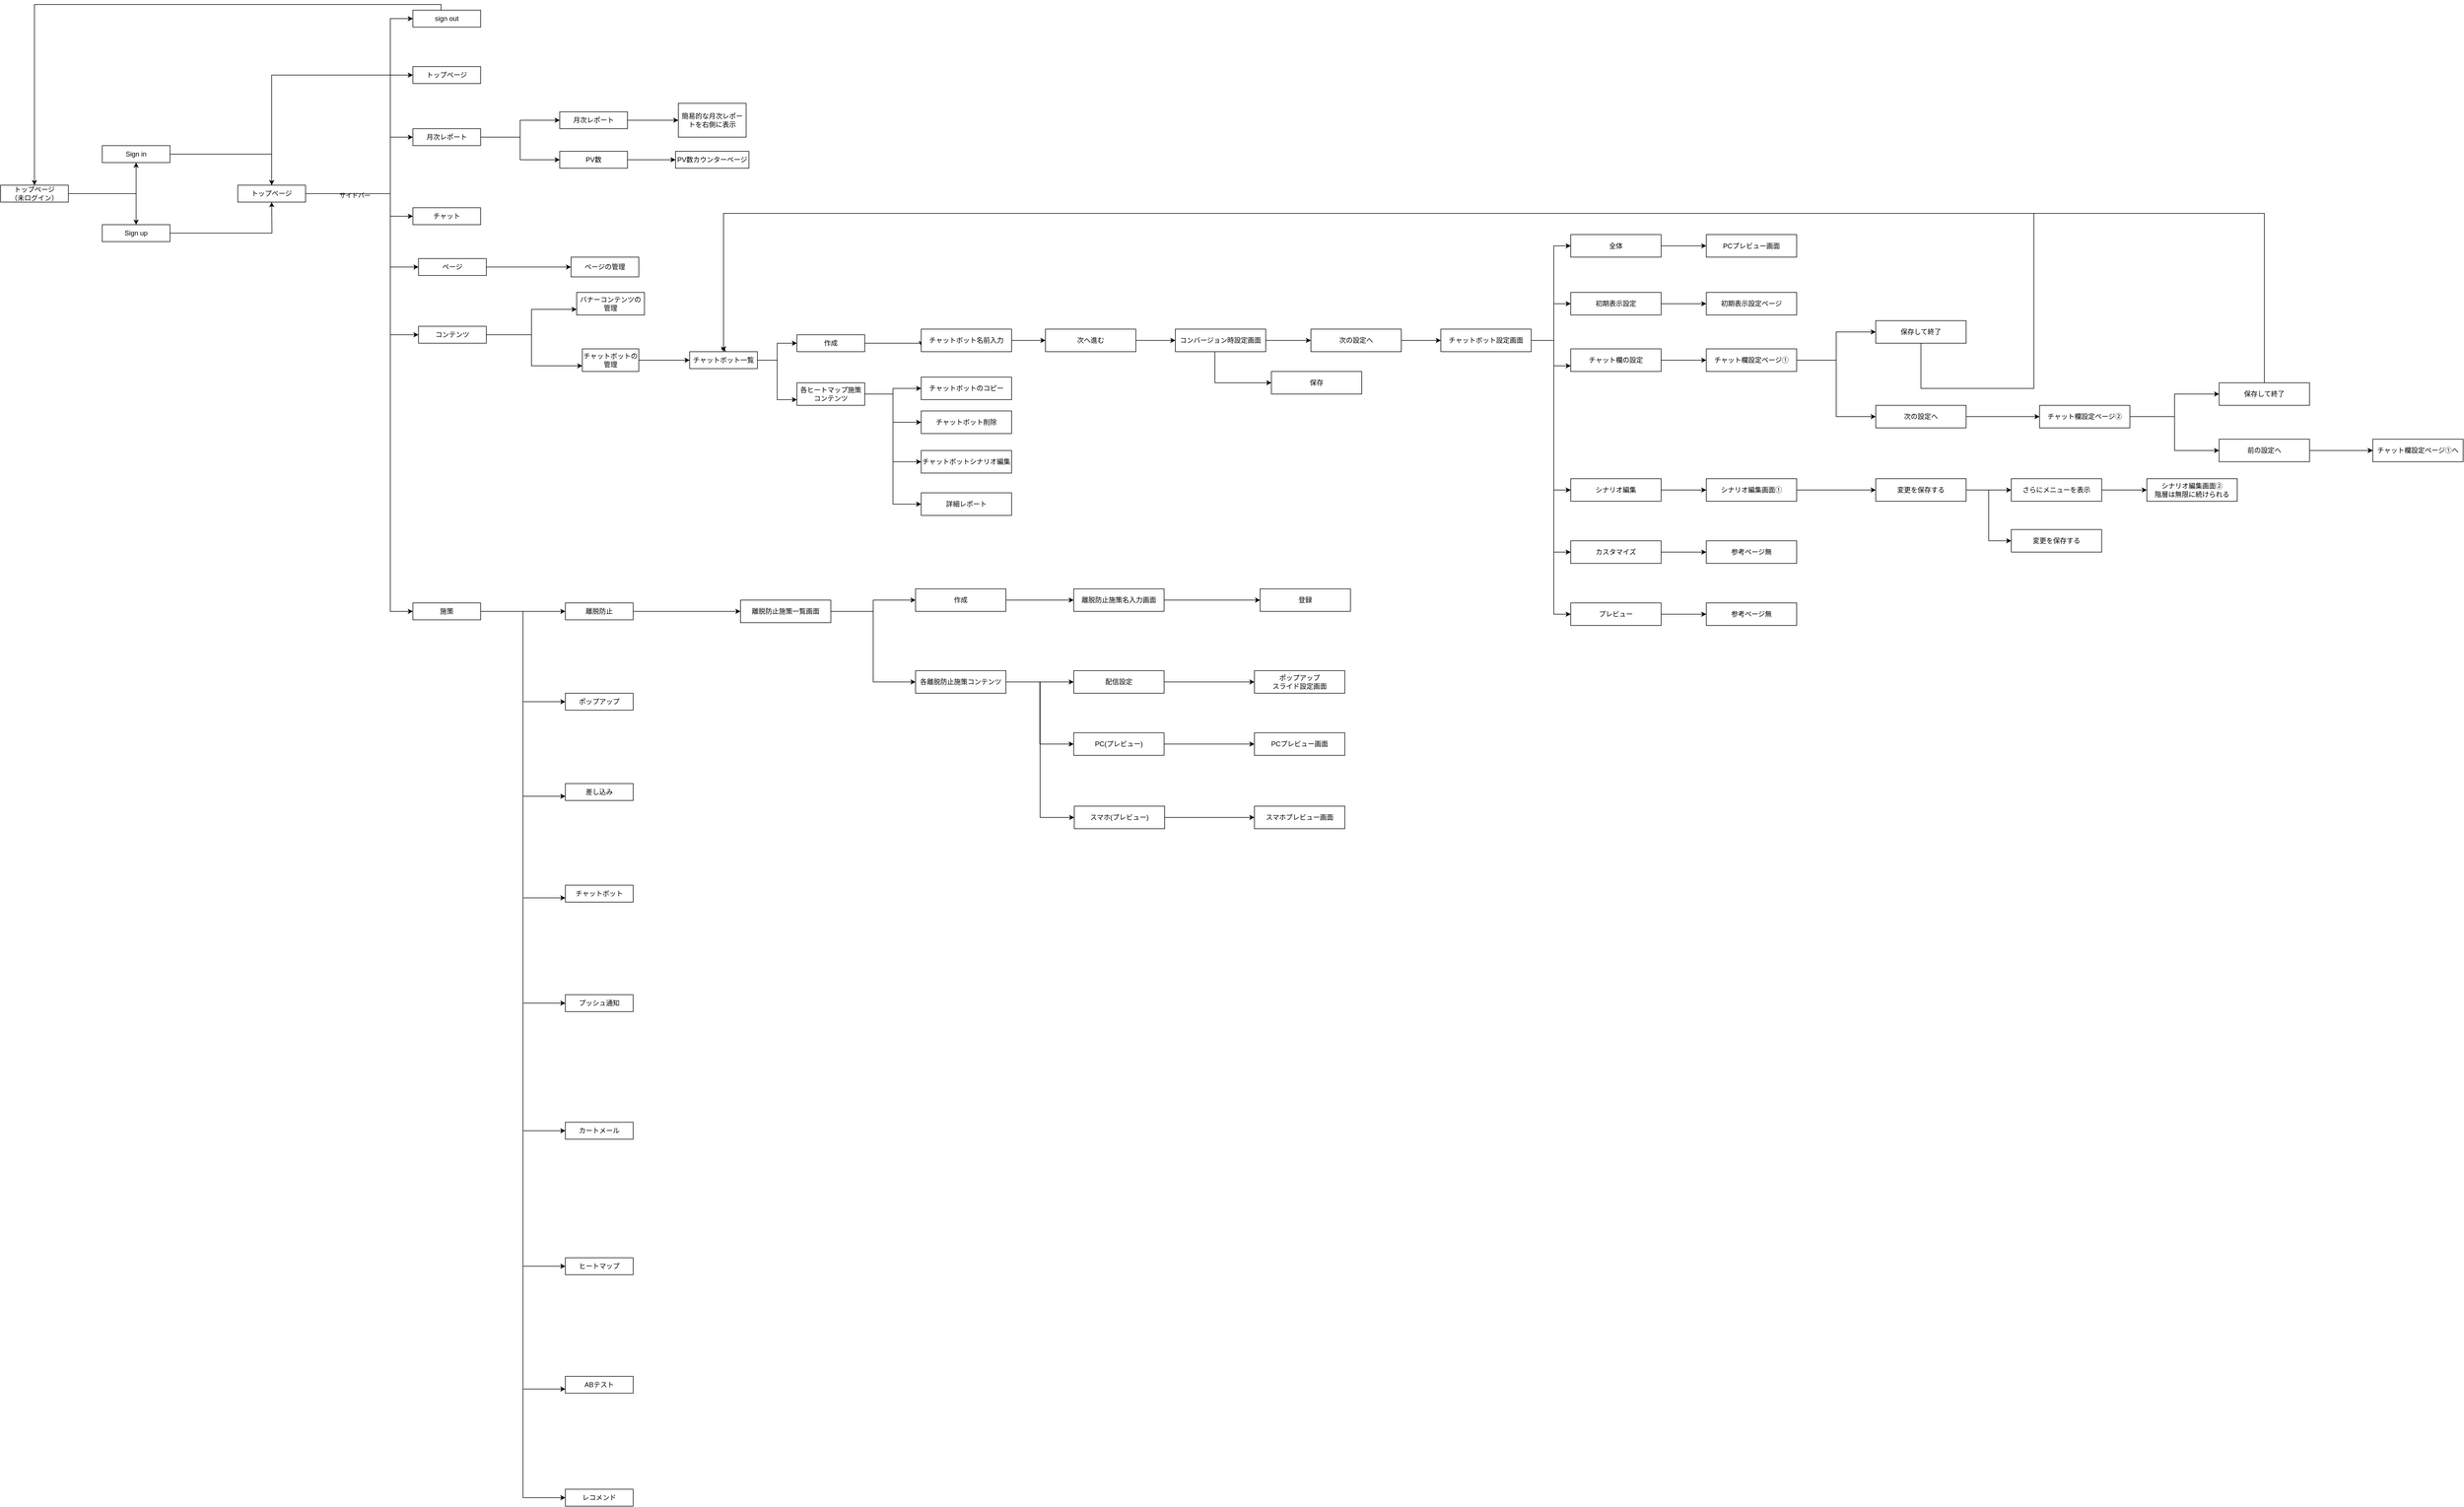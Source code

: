 <mxfile version="14.8.5" type="github">
  <diagram id="fPFsEZIajQlIhcZJ7cGl" name="ページ1">
    <mxGraphModel dx="3434" dy="1453" grid="1" gridSize="10" guides="1" tooltips="1" connect="1" arrows="1" fold="1" page="1" pageScale="1" pageWidth="827" pageHeight="1169" math="0" shadow="0">
      <root>
        <mxCell id="0" />
        <mxCell id="1" parent="0" />
        <mxCell id="6" style="edgeStyle=orthogonalEdgeStyle;rounded=0;orthogonalLoop=1;jettySize=auto;html=1;" parent="1" source="2" target="5" edge="1">
          <mxGeometry relative="1" as="geometry">
            <Array as="points">
              <mxPoint x="70" y="525" />
              <mxPoint x="70" y="425" />
            </Array>
          </mxGeometry>
        </mxCell>
        <mxCell id="12" value="サイドバー" style="edgeLabel;html=1;align=center;verticalAlign=middle;resizable=0;points=[];" parent="6" vertex="1" connectable="0">
          <mxGeometry x="-0.399" y="-3" relative="1" as="geometry">
            <mxPoint as="offset" />
          </mxGeometry>
        </mxCell>
        <mxCell id="8" style="edgeStyle=orthogonalEdgeStyle;rounded=0;orthogonalLoop=1;jettySize=auto;html=1;" parent="1" source="2" target="7" edge="1">
          <mxGeometry relative="1" as="geometry">
            <Array as="points">
              <mxPoint x="70" y="525" />
              <mxPoint x="70" y="565" />
            </Array>
          </mxGeometry>
        </mxCell>
        <mxCell id="13" style="edgeStyle=orthogonalEdgeStyle;rounded=0;orthogonalLoop=1;jettySize=auto;html=1;" parent="1" source="2" target="9" edge="1">
          <mxGeometry relative="1" as="geometry">
            <Array as="points">
              <mxPoint x="70" y="525" />
              <mxPoint x="70" y="775" />
            </Array>
          </mxGeometry>
        </mxCell>
        <mxCell id="14" style="edgeStyle=orthogonalEdgeStyle;rounded=0;orthogonalLoop=1;jettySize=auto;html=1;" parent="1" source="2" target="10" edge="1">
          <mxGeometry relative="1" as="geometry">
            <Array as="points">
              <mxPoint x="70" y="525" />
              <mxPoint x="70" y="655" />
            </Array>
          </mxGeometry>
        </mxCell>
        <mxCell id="15" style="edgeStyle=orthogonalEdgeStyle;rounded=0;orthogonalLoop=1;jettySize=auto;html=1;" parent="1" source="2" target="11" edge="1">
          <mxGeometry relative="1" as="geometry">
            <Array as="points">
              <mxPoint x="70" y="525" />
              <mxPoint x="70" y="1265" />
            </Array>
          </mxGeometry>
        </mxCell>
        <mxCell id="41" style="edgeStyle=orthogonalEdgeStyle;rounded=0;orthogonalLoop=1;jettySize=auto;html=1;" parent="1" source="2" target="3" edge="1">
          <mxGeometry relative="1" as="geometry">
            <Array as="points">
              <mxPoint x="70" y="525" />
              <mxPoint x="70" y="215" />
            </Array>
          </mxGeometry>
        </mxCell>
        <mxCell id="42" style="edgeStyle=orthogonalEdgeStyle;rounded=0;orthogonalLoop=1;jettySize=auto;html=1;" parent="1" source="2" target="16" edge="1">
          <mxGeometry relative="1" as="geometry">
            <Array as="points">
              <mxPoint x="70" y="525" />
              <mxPoint x="70" y="315" />
            </Array>
          </mxGeometry>
        </mxCell>
        <mxCell id="2" value="トップページ" style="whiteSpace=wrap;html=1;" parent="1" vertex="1">
          <mxGeometry x="-200" y="510" width="120" height="30" as="geometry" />
        </mxCell>
        <mxCell id="21" style="edgeStyle=orthogonalEdgeStyle;rounded=0;orthogonalLoop=1;jettySize=auto;html=1;" parent="1" source="3" target="20" edge="1">
          <mxGeometry relative="1" as="geometry">
            <Array as="points">
              <mxPoint x="160" y="190" />
              <mxPoint x="-560" y="190" />
            </Array>
          </mxGeometry>
        </mxCell>
        <mxCell id="3" value="sign out" style="whiteSpace=wrap;html=1;" parent="1" vertex="1">
          <mxGeometry x="110" y="200" width="120" height="30" as="geometry" />
        </mxCell>
        <mxCell id="46" style="edgeStyle=orthogonalEdgeStyle;rounded=0;orthogonalLoop=1;jettySize=auto;html=1;" parent="1" source="5" target="44" edge="1">
          <mxGeometry relative="1" as="geometry" />
        </mxCell>
        <mxCell id="47" style="edgeStyle=orthogonalEdgeStyle;rounded=0;orthogonalLoop=1;jettySize=auto;html=1;entryX=0;entryY=0.5;entryDx=0;entryDy=0;" parent="1" source="5" target="45" edge="1">
          <mxGeometry relative="1" as="geometry" />
        </mxCell>
        <mxCell id="5" value="月次レポート" style="whiteSpace=wrap;html=1;" parent="1" vertex="1">
          <mxGeometry x="110" y="410" width="120" height="30" as="geometry" />
        </mxCell>
        <mxCell id="55" style="edgeStyle=orthogonalEdgeStyle;rounded=0;orthogonalLoop=1;jettySize=auto;html=1;" parent="1" source="9" target="54" edge="1">
          <mxGeometry relative="1" as="geometry">
            <Array as="points">
              <mxPoint x="320" y="775" />
              <mxPoint x="320" y="730" />
            </Array>
          </mxGeometry>
        </mxCell>
        <mxCell id="57" style="edgeStyle=orthogonalEdgeStyle;rounded=0;orthogonalLoop=1;jettySize=auto;html=1;" parent="1" source="9" target="56" edge="1">
          <mxGeometry relative="1" as="geometry">
            <Array as="points">
              <mxPoint x="320" y="775" />
              <mxPoint x="320" y="830" />
            </Array>
          </mxGeometry>
        </mxCell>
        <mxCell id="9" value="コンテンツ" style="whiteSpace=wrap;html=1;" parent="1" vertex="1">
          <mxGeometry x="120" y="760" width="120" height="30" as="geometry" />
        </mxCell>
        <mxCell id="53" style="edgeStyle=orthogonalEdgeStyle;rounded=0;orthogonalLoop=1;jettySize=auto;html=1;" parent="1" source="10" target="52" edge="1">
          <mxGeometry relative="1" as="geometry" />
        </mxCell>
        <mxCell id="10" value="ページ" style="whiteSpace=wrap;html=1;" parent="1" vertex="1">
          <mxGeometry x="120" y="640" width="120" height="30" as="geometry" />
        </mxCell>
        <mxCell id="136" style="edgeStyle=orthogonalEdgeStyle;rounded=0;orthogonalLoop=1;jettySize=auto;html=1;entryX=0;entryY=0.5;entryDx=0;entryDy=0;" parent="1" source="11" target="30" edge="1">
          <mxGeometry relative="1" as="geometry" />
        </mxCell>
        <mxCell id="137" style="edgeStyle=orthogonalEdgeStyle;rounded=0;orthogonalLoop=1;jettySize=auto;html=1;entryX=0;entryY=0.5;entryDx=0;entryDy=0;" parent="1" source="11" target="31" edge="1">
          <mxGeometry relative="1" as="geometry" />
        </mxCell>
        <mxCell id="138" style="edgeStyle=orthogonalEdgeStyle;rounded=0;orthogonalLoop=1;jettySize=auto;html=1;entryX=0;entryY=0.75;entryDx=0;entryDy=0;" parent="1" source="11" target="32" edge="1">
          <mxGeometry relative="1" as="geometry" />
        </mxCell>
        <mxCell id="139" style="edgeStyle=orthogonalEdgeStyle;rounded=0;orthogonalLoop=1;jettySize=auto;html=1;entryX=0;entryY=0.75;entryDx=0;entryDy=0;" parent="1" source="11" target="33" edge="1">
          <mxGeometry relative="1" as="geometry" />
        </mxCell>
        <mxCell id="140" style="edgeStyle=orthogonalEdgeStyle;rounded=0;orthogonalLoop=1;jettySize=auto;html=1;entryX=0;entryY=0.5;entryDx=0;entryDy=0;" parent="1" source="11" target="34" edge="1">
          <mxGeometry relative="1" as="geometry" />
        </mxCell>
        <mxCell id="141" style="edgeStyle=orthogonalEdgeStyle;rounded=0;orthogonalLoop=1;jettySize=auto;html=1;entryX=0;entryY=0.5;entryDx=0;entryDy=0;" parent="1" source="11" target="35" edge="1">
          <mxGeometry relative="1" as="geometry" />
        </mxCell>
        <mxCell id="142" style="edgeStyle=orthogonalEdgeStyle;rounded=0;orthogonalLoop=1;jettySize=auto;html=1;entryX=0;entryY=0.5;entryDx=0;entryDy=0;" parent="1" source="11" target="36" edge="1">
          <mxGeometry relative="1" as="geometry" />
        </mxCell>
        <mxCell id="143" style="edgeStyle=orthogonalEdgeStyle;rounded=0;orthogonalLoop=1;jettySize=auto;html=1;entryX=0;entryY=0.75;entryDx=0;entryDy=0;" parent="1" source="11" target="37" edge="1">
          <mxGeometry relative="1" as="geometry" />
        </mxCell>
        <mxCell id="144" style="edgeStyle=orthogonalEdgeStyle;rounded=0;orthogonalLoop=1;jettySize=auto;html=1;entryX=0;entryY=0.5;entryDx=0;entryDy=0;" parent="1" source="11" target="38" edge="1">
          <mxGeometry relative="1" as="geometry" />
        </mxCell>
        <mxCell id="11" value="施策" style="whiteSpace=wrap;html=1;" parent="1" vertex="1">
          <mxGeometry x="110" y="1250" width="120" height="30" as="geometry" />
        </mxCell>
        <mxCell id="43" style="edgeStyle=orthogonalEdgeStyle;rounded=0;orthogonalLoop=1;jettySize=auto;html=1;" parent="1" source="16" target="2" edge="1">
          <mxGeometry relative="1" as="geometry" />
        </mxCell>
        <mxCell id="16" value="トップページ" style="whiteSpace=wrap;html=1;" parent="1" vertex="1">
          <mxGeometry x="110" y="300" width="120" height="30" as="geometry" />
        </mxCell>
        <mxCell id="26" style="edgeStyle=orthogonalEdgeStyle;rounded=0;orthogonalLoop=1;jettySize=auto;html=1;" parent="1" source="20" target="22" edge="1">
          <mxGeometry relative="1" as="geometry" />
        </mxCell>
        <mxCell id="27" style="edgeStyle=orthogonalEdgeStyle;rounded=0;orthogonalLoop=1;jettySize=auto;html=1;" parent="1" source="20" target="25" edge="1">
          <mxGeometry relative="1" as="geometry" />
        </mxCell>
        <mxCell id="20" value="トップページ&lt;br&gt;（未ログイン）" style="whiteSpace=wrap;html=1;" parent="1" vertex="1">
          <mxGeometry x="-620" y="510" width="120" height="30" as="geometry" />
        </mxCell>
        <mxCell id="28" style="edgeStyle=orthogonalEdgeStyle;rounded=0;orthogonalLoop=1;jettySize=auto;html=1;" parent="1" source="22" target="2" edge="1">
          <mxGeometry relative="1" as="geometry" />
        </mxCell>
        <mxCell id="22" value="Sign in" style="whiteSpace=wrap;html=1;" parent="1" vertex="1">
          <mxGeometry x="-440" y="440" width="120" height="30" as="geometry" />
        </mxCell>
        <mxCell id="29" style="edgeStyle=orthogonalEdgeStyle;rounded=0;orthogonalLoop=1;jettySize=auto;html=1;" parent="1" source="25" edge="1">
          <mxGeometry relative="1" as="geometry">
            <mxPoint x="-140" y="540" as="targetPoint" />
          </mxGeometry>
        </mxCell>
        <mxCell id="25" value="Sign up" style="whiteSpace=wrap;html=1;" parent="1" vertex="1">
          <mxGeometry x="-440" y="580" width="120" height="30" as="geometry" />
        </mxCell>
        <mxCell id="146" style="edgeStyle=orthogonalEdgeStyle;rounded=0;orthogonalLoop=1;jettySize=auto;html=1;entryX=0;entryY=0.5;entryDx=0;entryDy=0;" parent="1" source="30" target="145" edge="1">
          <mxGeometry relative="1" as="geometry" />
        </mxCell>
        <mxCell id="30" value="離脱防止" style="whiteSpace=wrap;html=1;" parent="1" vertex="1">
          <mxGeometry x="380" y="1250" width="120" height="30" as="geometry" />
        </mxCell>
        <mxCell id="31" value="ポップアップ" style="whiteSpace=wrap;html=1;" parent="1" vertex="1">
          <mxGeometry x="380" y="1410" width="120" height="30" as="geometry" />
        </mxCell>
        <mxCell id="32" value="差し込み" style="whiteSpace=wrap;html=1;" parent="1" vertex="1">
          <mxGeometry x="380" y="1570" width="120" height="30" as="geometry" />
        </mxCell>
        <mxCell id="33" value="チャットボット" style="whiteSpace=wrap;html=1;" parent="1" vertex="1">
          <mxGeometry x="380" y="1750" width="120" height="30" as="geometry" />
        </mxCell>
        <mxCell id="34" value="プッシュ通知" style="whiteSpace=wrap;html=1;" parent="1" vertex="1">
          <mxGeometry x="380" y="1944" width="120" height="30" as="geometry" />
        </mxCell>
        <mxCell id="35" value="カートメール" style="whiteSpace=wrap;html=1;" parent="1" vertex="1">
          <mxGeometry x="380" y="2170" width="120" height="30" as="geometry" />
        </mxCell>
        <mxCell id="36" value="ヒートマップ" style="whiteSpace=wrap;html=1;" parent="1" vertex="1">
          <mxGeometry x="380" y="2410" width="120" height="30" as="geometry" />
        </mxCell>
        <mxCell id="37" value="ABテスト" style="whiteSpace=wrap;html=1;" parent="1" vertex="1">
          <mxGeometry x="380" y="2620" width="120" height="30" as="geometry" />
        </mxCell>
        <mxCell id="38" value="レコメンド" style="whiteSpace=wrap;html=1;" parent="1" vertex="1">
          <mxGeometry x="380" y="2820" width="120" height="30" as="geometry" />
        </mxCell>
        <mxCell id="7" value="チャット" style="whiteSpace=wrap;html=1;" parent="1" vertex="1">
          <mxGeometry x="110" y="550" width="120" height="30" as="geometry" />
        </mxCell>
        <mxCell id="49" style="edgeStyle=orthogonalEdgeStyle;rounded=0;orthogonalLoop=1;jettySize=auto;html=1;" parent="1" source="44" target="48" edge="1">
          <mxGeometry relative="1" as="geometry" />
        </mxCell>
        <mxCell id="44" value="月次レポート" style="whiteSpace=wrap;html=1;" parent="1" vertex="1">
          <mxGeometry x="370" y="380" width="120" height="30" as="geometry" />
        </mxCell>
        <mxCell id="51" style="edgeStyle=orthogonalEdgeStyle;rounded=0;orthogonalLoop=1;jettySize=auto;html=1;" parent="1" source="45" target="50" edge="1">
          <mxGeometry relative="1" as="geometry" />
        </mxCell>
        <mxCell id="45" value="PV数" style="whiteSpace=wrap;html=1;" parent="1" vertex="1">
          <mxGeometry x="370" y="450" width="120" height="30" as="geometry" />
        </mxCell>
        <mxCell id="48" value="簡易的な月次レポートを右側に表示" style="whiteSpace=wrap;html=1;" parent="1" vertex="1">
          <mxGeometry x="580" y="365" width="120" height="60" as="geometry" />
        </mxCell>
        <mxCell id="50" value="PV数カウンターページ" style="whiteSpace=wrap;html=1;" parent="1" vertex="1">
          <mxGeometry x="575" y="450" width="130" height="30" as="geometry" />
        </mxCell>
        <mxCell id="52" value="ページの管理" style="whiteSpace=wrap;html=1;" parent="1" vertex="1">
          <mxGeometry x="390" y="637.5" width="120" height="35" as="geometry" />
        </mxCell>
        <mxCell id="54" value="バナーコンテンツの管理" style="whiteSpace=wrap;html=1;" parent="1" vertex="1">
          <mxGeometry x="400" y="700" width="120" height="40" as="geometry" />
        </mxCell>
        <mxCell id="59" style="edgeStyle=orthogonalEdgeStyle;rounded=0;orthogonalLoop=1;jettySize=auto;html=1;" parent="1" source="56" target="58" edge="1">
          <mxGeometry relative="1" as="geometry" />
        </mxCell>
        <mxCell id="56" value="チャットボットの管理" style="whiteSpace=wrap;html=1;" parent="1" vertex="1">
          <mxGeometry x="410" y="800" width="100" height="40" as="geometry" />
        </mxCell>
        <mxCell id="62" style="edgeStyle=orthogonalEdgeStyle;rounded=0;orthogonalLoop=1;jettySize=auto;html=1;entryX=0;entryY=0.5;entryDx=0;entryDy=0;" parent="1" source="58" target="60" edge="1">
          <mxGeometry relative="1" as="geometry" />
        </mxCell>
        <mxCell id="63" style="edgeStyle=orthogonalEdgeStyle;rounded=0;orthogonalLoop=1;jettySize=auto;html=1;entryX=0;entryY=0.75;entryDx=0;entryDy=0;" parent="1" source="58" target="61" edge="1">
          <mxGeometry relative="1" as="geometry" />
        </mxCell>
        <mxCell id="58" value="チャットボット一覧" style="whiteSpace=wrap;html=1;" parent="1" vertex="1">
          <mxGeometry x="600" y="805" width="120" height="30" as="geometry" />
        </mxCell>
        <mxCell id="76" style="edgeStyle=orthogonalEdgeStyle;rounded=0;orthogonalLoop=1;jettySize=auto;html=1;entryX=0;entryY=0.75;entryDx=0;entryDy=0;" parent="1" source="60" target="73" edge="1">
          <mxGeometry relative="1" as="geometry">
            <Array as="points">
              <mxPoint x="1010" y="790" />
            </Array>
          </mxGeometry>
        </mxCell>
        <mxCell id="60" value="作成" style="whiteSpace=wrap;html=1;" parent="1" vertex="1">
          <mxGeometry x="790" y="775" width="120" height="30" as="geometry" />
        </mxCell>
        <mxCell id="68" style="edgeStyle=orthogonalEdgeStyle;rounded=0;orthogonalLoop=1;jettySize=auto;html=1;" parent="1" source="61" target="64" edge="1">
          <mxGeometry relative="1" as="geometry" />
        </mxCell>
        <mxCell id="69" style="edgeStyle=orthogonalEdgeStyle;rounded=0;orthogonalLoop=1;jettySize=auto;html=1;" parent="1" source="61" target="65" edge="1">
          <mxGeometry relative="1" as="geometry">
            <Array as="points">
              <mxPoint x="960" y="880" />
              <mxPoint x="960" y="930" />
            </Array>
          </mxGeometry>
        </mxCell>
        <mxCell id="70" style="edgeStyle=orthogonalEdgeStyle;rounded=0;orthogonalLoop=1;jettySize=auto;html=1;" parent="1" source="61" target="66" edge="1">
          <mxGeometry relative="1" as="geometry">
            <Array as="points">
              <mxPoint x="960" y="880" />
              <mxPoint x="960" y="1000" />
            </Array>
          </mxGeometry>
        </mxCell>
        <mxCell id="71" style="edgeStyle=orthogonalEdgeStyle;rounded=0;orthogonalLoop=1;jettySize=auto;html=1;" parent="1" source="61" target="67" edge="1">
          <mxGeometry relative="1" as="geometry">
            <Array as="points">
              <mxPoint x="960" y="880" />
              <mxPoint x="960" y="1075" />
            </Array>
          </mxGeometry>
        </mxCell>
        <mxCell id="61" value="各ヒートマップ施策コンテンツ" style="whiteSpace=wrap;html=1;" parent="1" vertex="1">
          <mxGeometry x="790" y="860" width="120" height="40" as="geometry" />
        </mxCell>
        <mxCell id="64" value="チャットボットのコピー" style="whiteSpace=wrap;html=1;" parent="1" vertex="1">
          <mxGeometry x="1010" y="850" width="160" height="40" as="geometry" />
        </mxCell>
        <mxCell id="65" value="チャットボット削除" style="whiteSpace=wrap;html=1;" parent="1" vertex="1">
          <mxGeometry x="1010" y="910" width="160" height="40" as="geometry" />
        </mxCell>
        <mxCell id="66" value="チャットボットシナリオ編集" style="whiteSpace=wrap;html=1;" parent="1" vertex="1">
          <mxGeometry x="1010" y="980" width="160" height="40" as="geometry" />
        </mxCell>
        <mxCell id="67" value="詳細レポート" style="whiteSpace=wrap;html=1;" parent="1" vertex="1">
          <mxGeometry x="1010" y="1055" width="160" height="40" as="geometry" />
        </mxCell>
        <mxCell id="77" style="edgeStyle=orthogonalEdgeStyle;rounded=0;orthogonalLoop=1;jettySize=auto;html=1;" parent="1" source="73" target="75" edge="1">
          <mxGeometry relative="1" as="geometry" />
        </mxCell>
        <mxCell id="73" value="チャットボット名前入力" style="whiteSpace=wrap;html=1;" parent="1" vertex="1">
          <mxGeometry x="1010" y="765" width="160" height="40" as="geometry" />
        </mxCell>
        <mxCell id="81" style="edgeStyle=orthogonalEdgeStyle;rounded=0;orthogonalLoop=1;jettySize=auto;html=1;entryX=0;entryY=0.5;entryDx=0;entryDy=0;" parent="1" source="74" target="80" edge="1">
          <mxGeometry relative="1" as="geometry">
            <Array as="points">
              <mxPoint x="1530" y="860" />
            </Array>
          </mxGeometry>
        </mxCell>
        <mxCell id="82" style="edgeStyle=orthogonalEdgeStyle;rounded=0;orthogonalLoop=1;jettySize=auto;html=1;entryX=0;entryY=0.5;entryDx=0;entryDy=0;" parent="1" source="74" target="79" edge="1">
          <mxGeometry relative="1" as="geometry" />
        </mxCell>
        <mxCell id="74" value="コンバージョン時設定画面" style="whiteSpace=wrap;html=1;" parent="1" vertex="1">
          <mxGeometry x="1460" y="765" width="160" height="40" as="geometry" />
        </mxCell>
        <mxCell id="78" style="edgeStyle=orthogonalEdgeStyle;rounded=0;orthogonalLoop=1;jettySize=auto;html=1;" parent="1" source="75" target="74" edge="1">
          <mxGeometry relative="1" as="geometry" />
        </mxCell>
        <mxCell id="75" value="次へ進む" style="whiteSpace=wrap;html=1;" parent="1" vertex="1">
          <mxGeometry x="1230" y="765" width="160" height="40" as="geometry" />
        </mxCell>
        <mxCell id="84" style="edgeStyle=orthogonalEdgeStyle;rounded=0;orthogonalLoop=1;jettySize=auto;html=1;" parent="1" source="79" target="83" edge="1">
          <mxGeometry relative="1" as="geometry" />
        </mxCell>
        <mxCell id="79" value="次の設定へ" style="whiteSpace=wrap;html=1;" parent="1" vertex="1">
          <mxGeometry x="1700" y="765" width="160" height="40" as="geometry" />
        </mxCell>
        <mxCell id="80" value="保存" style="whiteSpace=wrap;html=1;" parent="1" vertex="1">
          <mxGeometry x="1630" y="840" width="160" height="40" as="geometry" />
        </mxCell>
        <mxCell id="92" style="edgeStyle=orthogonalEdgeStyle;rounded=0;orthogonalLoop=1;jettySize=auto;html=1;" parent="1" source="83" target="88" edge="1">
          <mxGeometry relative="1" as="geometry">
            <Array as="points">
              <mxPoint x="2130" y="785" />
              <mxPoint x="2130" y="720" />
            </Array>
          </mxGeometry>
        </mxCell>
        <mxCell id="93" style="edgeStyle=orthogonalEdgeStyle;rounded=0;orthogonalLoop=1;jettySize=auto;html=1;entryX=0;entryY=0.75;entryDx=0;entryDy=0;" parent="1" source="83" target="89" edge="1">
          <mxGeometry relative="1" as="geometry">
            <Array as="points">
              <mxPoint x="2130" y="785" />
              <mxPoint x="2130" y="830" />
            </Array>
          </mxGeometry>
        </mxCell>
        <mxCell id="94" style="edgeStyle=orthogonalEdgeStyle;rounded=0;orthogonalLoop=1;jettySize=auto;html=1;entryX=0;entryY=0.5;entryDx=0;entryDy=0;" parent="1" source="83" target="86" edge="1">
          <mxGeometry relative="1" as="geometry">
            <Array as="points">
              <mxPoint x="2130" y="785" />
              <mxPoint x="2130" y="1050" />
            </Array>
          </mxGeometry>
        </mxCell>
        <mxCell id="95" style="edgeStyle=orthogonalEdgeStyle;rounded=0;orthogonalLoop=1;jettySize=auto;html=1;entryX=0;entryY=0.5;entryDx=0;entryDy=0;" parent="1" source="83" target="87" edge="1">
          <mxGeometry relative="1" as="geometry">
            <Array as="points">
              <mxPoint x="2130" y="785" />
              <mxPoint x="2130" y="618" />
            </Array>
          </mxGeometry>
        </mxCell>
        <mxCell id="96" style="edgeStyle=orthogonalEdgeStyle;rounded=0;orthogonalLoop=1;jettySize=auto;html=1;" parent="1" source="83" target="90" edge="1">
          <mxGeometry relative="1" as="geometry">
            <Array as="points">
              <mxPoint x="2130" y="785" />
              <mxPoint x="2130" y="1160" />
            </Array>
          </mxGeometry>
        </mxCell>
        <mxCell id="97" style="edgeStyle=orthogonalEdgeStyle;rounded=0;orthogonalLoop=1;jettySize=auto;html=1;" parent="1" source="83" target="91" edge="1">
          <mxGeometry relative="1" as="geometry">
            <Array as="points">
              <mxPoint x="2130" y="785" />
              <mxPoint x="2130" y="1270" />
            </Array>
          </mxGeometry>
        </mxCell>
        <mxCell id="83" value="チャットボット設定画面" style="whiteSpace=wrap;html=1;" parent="1" vertex="1">
          <mxGeometry x="1930" y="765" width="160" height="40" as="geometry" />
        </mxCell>
        <mxCell id="105" style="edgeStyle=orthogonalEdgeStyle;rounded=0;orthogonalLoop=1;jettySize=auto;html=1;" parent="1" source="86" target="101" edge="1">
          <mxGeometry relative="1" as="geometry" />
        </mxCell>
        <mxCell id="86" value="シナリオ編集" style="whiteSpace=wrap;html=1;" parent="1" vertex="1">
          <mxGeometry x="2160" y="1030" width="160" height="40" as="geometry" />
        </mxCell>
        <mxCell id="102" style="edgeStyle=orthogonalEdgeStyle;rounded=0;orthogonalLoop=1;jettySize=auto;html=1;entryX=0;entryY=0.5;entryDx=0;entryDy=0;" parent="1" source="87" target="98" edge="1">
          <mxGeometry relative="1" as="geometry" />
        </mxCell>
        <mxCell id="87" value="全体" style="whiteSpace=wrap;html=1;" parent="1" vertex="1">
          <mxGeometry x="2160" y="597.5" width="160" height="40" as="geometry" />
        </mxCell>
        <mxCell id="103" style="edgeStyle=orthogonalEdgeStyle;rounded=0;orthogonalLoop=1;jettySize=auto;html=1;" parent="1" source="88" target="100" edge="1">
          <mxGeometry relative="1" as="geometry" />
        </mxCell>
        <mxCell id="88" value="初期表示設定" style="whiteSpace=wrap;html=1;" parent="1" vertex="1">
          <mxGeometry x="2160" y="700" width="160" height="40" as="geometry" />
        </mxCell>
        <mxCell id="104" style="edgeStyle=orthogonalEdgeStyle;rounded=0;orthogonalLoop=1;jettySize=auto;html=1;" parent="1" source="89" target="99" edge="1">
          <mxGeometry relative="1" as="geometry" />
        </mxCell>
        <mxCell id="89" value="チャット欄の設定" style="whiteSpace=wrap;html=1;" parent="1" vertex="1">
          <mxGeometry x="2160" y="800" width="160" height="40" as="geometry" />
        </mxCell>
        <mxCell id="109" style="edgeStyle=orthogonalEdgeStyle;rounded=0;orthogonalLoop=1;jettySize=auto;html=1;entryX=0;entryY=0.5;entryDx=0;entryDy=0;" parent="1" source="90" target="106" edge="1">
          <mxGeometry relative="1" as="geometry" />
        </mxCell>
        <mxCell id="90" value="カスタマイズ" style="whiteSpace=wrap;html=1;" parent="1" vertex="1">
          <mxGeometry x="2160" y="1140" width="160" height="40" as="geometry" />
        </mxCell>
        <mxCell id="108" style="edgeStyle=orthogonalEdgeStyle;rounded=0;orthogonalLoop=1;jettySize=auto;html=1;entryX=0;entryY=0.5;entryDx=0;entryDy=0;" parent="1" source="91" target="107" edge="1">
          <mxGeometry relative="1" as="geometry" />
        </mxCell>
        <mxCell id="91" value="プレビュー" style="whiteSpace=wrap;html=1;" parent="1" vertex="1">
          <mxGeometry x="2160" y="1250" width="160" height="40" as="geometry" />
        </mxCell>
        <mxCell id="98" value="PCプレビュー画面" style="whiteSpace=wrap;html=1;" parent="1" vertex="1">
          <mxGeometry x="2400" y="597.5" width="160" height="40" as="geometry" />
        </mxCell>
        <mxCell id="112" style="edgeStyle=orthogonalEdgeStyle;rounded=0;orthogonalLoop=1;jettySize=auto;html=1;entryX=0;entryY=0.5;entryDx=0;entryDy=0;" parent="1" source="99" target="110" edge="1">
          <mxGeometry relative="1" as="geometry" />
        </mxCell>
        <mxCell id="113" style="edgeStyle=orthogonalEdgeStyle;rounded=0;orthogonalLoop=1;jettySize=auto;html=1;entryX=0;entryY=0.5;entryDx=0;entryDy=0;" parent="1" source="99" target="111" edge="1">
          <mxGeometry relative="1" as="geometry">
            <mxPoint x="2650" y="870" as="targetPoint" />
            <Array as="points">
              <mxPoint x="2630" y="820" />
              <mxPoint x="2630" y="770" />
            </Array>
          </mxGeometry>
        </mxCell>
        <mxCell id="99" value="チャット欄設定ページ①&lt;span style=&quot;color: rgba(0 , 0 , 0 , 0) ; font-family: monospace ; font-size: 0px&quot;&gt;%3CmxGraphModel%3E%3Croot%3E%3CmxCell%20id%3D%220%22%2F%3E%3CmxCell%20id%3D%221%22%20parent%3D%220%22%2F%3E%3CmxCell%20id%3D%222%22%20value%3D%22PC%E3%83%97%E3%83%AC%E3%83%93%E3%83%A5%E3%83%BC%E7%94%BB%E9%9D%A2%22%20style%3D%22whiteSpace%3Dwrap%3Bhtml%3D1%3B%22%20vertex%3D%221%22%20parent%3D%221%22%3E%3CmxGeometry%20x%3D%222400%22%20y%3D%22597.5%22%20width%3D%22160%22%20height%3D%2240%22%20as%3D%22geometry%22%2F%3E%3C%2FmxCell%3E%3C%2Froot%3E%3C%2FmxGraphModel%3E1&lt;/span&gt;" style="whiteSpace=wrap;html=1;" parent="1" vertex="1">
          <mxGeometry x="2400" y="800" width="160" height="40" as="geometry" />
        </mxCell>
        <mxCell id="100" value="初期表示設定ページ" style="whiteSpace=wrap;html=1;" parent="1" vertex="1">
          <mxGeometry x="2400" y="700" width="160" height="40" as="geometry" />
        </mxCell>
        <mxCell id="129" style="edgeStyle=orthogonalEdgeStyle;rounded=0;orthogonalLoop=1;jettySize=auto;html=1;entryX=0;entryY=0.5;entryDx=0;entryDy=0;" parent="1" source="101" target="128" edge="1">
          <mxGeometry relative="1" as="geometry" />
        </mxCell>
        <mxCell id="101" value="シナリオ編集画面①" style="whiteSpace=wrap;html=1;" parent="1" vertex="1">
          <mxGeometry x="2400" y="1030" width="160" height="40" as="geometry" />
        </mxCell>
        <mxCell id="106" value="参考ページ無" style="whiteSpace=wrap;html=1;" parent="1" vertex="1">
          <mxGeometry x="2400" y="1140" width="160" height="40" as="geometry" />
        </mxCell>
        <mxCell id="107" value="参考ページ無" style="whiteSpace=wrap;html=1;" parent="1" vertex="1">
          <mxGeometry x="2400" y="1250" width="160" height="40" as="geometry" />
        </mxCell>
        <mxCell id="119" style="edgeStyle=orthogonalEdgeStyle;rounded=0;orthogonalLoop=1;jettySize=auto;html=1;entryX=0;entryY=0.5;entryDx=0;entryDy=0;" parent="1" source="110" target="118" edge="1">
          <mxGeometry relative="1" as="geometry" />
        </mxCell>
        <mxCell id="110" value="次の設定へ" style="whiteSpace=wrap;html=1;" parent="1" vertex="1">
          <mxGeometry x="2700" y="900" width="160" height="40" as="geometry" />
        </mxCell>
        <mxCell id="115" style="edgeStyle=orthogonalEdgeStyle;rounded=0;orthogonalLoop=1;jettySize=auto;html=1;entryX=0.5;entryY=0;entryDx=0;entryDy=0;" parent="1" source="111" target="58" edge="1">
          <mxGeometry relative="1" as="geometry">
            <mxPoint x="940" y="660" as="targetPoint" />
            <Array as="points">
              <mxPoint x="2980" y="870" />
              <mxPoint x="2980" y="560" />
              <mxPoint x="660" y="560" />
            </Array>
          </mxGeometry>
        </mxCell>
        <mxCell id="111" value="保存して終了" style="whiteSpace=wrap;html=1;" parent="1" vertex="1">
          <mxGeometry x="2700" y="750" width="160" height="40" as="geometry" />
        </mxCell>
        <mxCell id="122" style="edgeStyle=orthogonalEdgeStyle;rounded=0;orthogonalLoop=1;jettySize=auto;html=1;" parent="1" source="116" edge="1">
          <mxGeometry relative="1" as="geometry">
            <mxPoint x="655.238" y="800.0" as="targetPoint" />
            <Array as="points">
              <mxPoint x="3388" y="560" />
              <mxPoint x="660" y="560" />
              <mxPoint x="660" y="800" />
            </Array>
          </mxGeometry>
        </mxCell>
        <mxCell id="116" value="保存して終了" style="whiteSpace=wrap;html=1;" parent="1" vertex="1">
          <mxGeometry x="3308" y="860" width="160" height="40" as="geometry" />
        </mxCell>
        <mxCell id="124" style="edgeStyle=orthogonalEdgeStyle;rounded=0;orthogonalLoop=1;jettySize=auto;html=1;" parent="1" source="117" edge="1">
          <mxGeometry relative="1" as="geometry">
            <mxPoint x="3580" y="980.0" as="targetPoint" />
          </mxGeometry>
        </mxCell>
        <mxCell id="127" style="edgeStyle=orthogonalEdgeStyle;rounded=0;orthogonalLoop=1;jettySize=auto;html=1;entryX=0;entryY=0.5;entryDx=0;entryDy=0;" parent="1" source="117" target="125" edge="1">
          <mxGeometry relative="1" as="geometry" />
        </mxCell>
        <mxCell id="117" value="前の設定へ" style="whiteSpace=wrap;html=1;" parent="1" vertex="1">
          <mxGeometry x="3308" y="960" width="160" height="40" as="geometry" />
        </mxCell>
        <mxCell id="120" style="edgeStyle=orthogonalEdgeStyle;rounded=0;orthogonalLoop=1;jettySize=auto;html=1;entryX=0;entryY=0.5;entryDx=0;entryDy=0;" parent="1" source="118" target="116" edge="1">
          <mxGeometry relative="1" as="geometry" />
        </mxCell>
        <mxCell id="121" style="edgeStyle=orthogonalEdgeStyle;rounded=0;orthogonalLoop=1;jettySize=auto;html=1;entryX=0;entryY=0.5;entryDx=0;entryDy=0;" parent="1" source="118" target="117" edge="1">
          <mxGeometry relative="1" as="geometry" />
        </mxCell>
        <mxCell id="118" value="チャット欄設定ページ②" style="whiteSpace=wrap;html=1;" parent="1" vertex="1">
          <mxGeometry x="2990" y="900" width="160" height="40" as="geometry" />
        </mxCell>
        <mxCell id="125" value="チャット欄設定ページ①へ" style="whiteSpace=wrap;html=1;" parent="1" vertex="1">
          <mxGeometry x="3580" y="960" width="160" height="40" as="geometry" />
        </mxCell>
        <mxCell id="132" style="edgeStyle=orthogonalEdgeStyle;rounded=0;orthogonalLoop=1;jettySize=auto;html=1;" parent="1" source="128" target="130" edge="1">
          <mxGeometry relative="1" as="geometry" />
        </mxCell>
        <mxCell id="133" style="edgeStyle=orthogonalEdgeStyle;rounded=0;orthogonalLoop=1;jettySize=auto;html=1;entryX=0;entryY=0.5;entryDx=0;entryDy=0;" parent="1" source="128" target="131" edge="1">
          <mxGeometry relative="1" as="geometry" />
        </mxCell>
        <mxCell id="128" value="変更を保存する" style="whiteSpace=wrap;html=1;" parent="1" vertex="1">
          <mxGeometry x="2700" y="1030" width="160" height="40" as="geometry" />
        </mxCell>
        <mxCell id="135" style="edgeStyle=orthogonalEdgeStyle;rounded=0;orthogonalLoop=1;jettySize=auto;html=1;entryX=0;entryY=0.5;entryDx=0;entryDy=0;" parent="1" source="130" target="134" edge="1">
          <mxGeometry relative="1" as="geometry" />
        </mxCell>
        <mxCell id="130" value="さらにメニューを表示" style="whiteSpace=wrap;html=1;" parent="1" vertex="1">
          <mxGeometry x="2940" y="1030" width="160" height="40" as="geometry" />
        </mxCell>
        <mxCell id="131" value="変更を保存する" style="whiteSpace=wrap;html=1;" parent="1" vertex="1">
          <mxGeometry x="2940" y="1120" width="160" height="40" as="geometry" />
        </mxCell>
        <mxCell id="134" value="シナリオ編集画面②&lt;br&gt;階層は無限に続けられる" style="whiteSpace=wrap;html=1;" parent="1" vertex="1">
          <mxGeometry x="3180" y="1030" width="160" height="40" as="geometry" />
        </mxCell>
        <mxCell id="154" style="edgeStyle=orthogonalEdgeStyle;rounded=0;orthogonalLoop=1;jettySize=auto;html=1;entryX=0;entryY=0.5;entryDx=0;entryDy=0;" parent="1" source="145" target="151" edge="1">
          <mxGeometry relative="1" as="geometry" />
        </mxCell>
        <mxCell id="155" style="edgeStyle=orthogonalEdgeStyle;rounded=0;orthogonalLoop=1;jettySize=auto;html=1;entryX=0;entryY=0.5;entryDx=0;entryDy=0;" parent="1" source="145" target="150" edge="1">
          <mxGeometry relative="1" as="geometry" />
        </mxCell>
        <mxCell id="145" value="離脱防止施策一覧画面" style="whiteSpace=wrap;html=1;" parent="1" vertex="1">
          <mxGeometry x="690" y="1245" width="160" height="40" as="geometry" />
        </mxCell>
        <mxCell id="162" style="edgeStyle=orthogonalEdgeStyle;rounded=0;orthogonalLoop=1;jettySize=auto;html=1;entryX=0;entryY=0.5;entryDx=0;entryDy=0;" parent="1" source="147" target="161" edge="1">
          <mxGeometry relative="1" as="geometry" />
        </mxCell>
        <mxCell id="147" value="配信設定&lt;span style=&quot;color: rgba(0 , 0 , 0 , 0) ; font-family: monospace ; font-size: 0px&quot;&gt;%3CmxGraphModel%3E%3Croot%3E%3CmxCell%20id%3D%220%22%2F%3E%3CmxCell%20id%3D%221%22%20parent%3D%220%22%2F%3E%3CmxCell%20id%3D%222%22%20value%3D%22%E9%9B%A2%E8%84%B1%E9%98%B2%E6%AD%A2%E6%96%BD%E7%AD%96%E4%B8%80%E8%A6%A7%E7%94%BB%E9%9D%A2%22%20style%3D%22whiteSpace%3Dwrap%3Bhtml%3D1%3B%22%20vertex%3D%221%22%20parent%3D%221%22%3E%3CmxGeometry%20x%3D%22690%22%20y%3D%221245%22%20width%3D%22160%22%20height%3D%2240%22%20as%3D%22geometry%22%2F%3E%3C%2FmxCell%3E%3C%2Froot%3E%3C%2FmxGraphModel%3E&lt;/span&gt;" style="whiteSpace=wrap;html=1;" parent="1" vertex="1">
          <mxGeometry x="1280" y="1370" width="160" height="40" as="geometry" />
        </mxCell>
        <mxCell id="148" value="登録" style="whiteSpace=wrap;html=1;" parent="1" vertex="1">
          <mxGeometry x="1610" y="1225" width="160" height="40" as="geometry" />
        </mxCell>
        <mxCell id="157" style="edgeStyle=orthogonalEdgeStyle;rounded=0;orthogonalLoop=1;jettySize=auto;html=1;entryX=0;entryY=0.5;entryDx=0;entryDy=0;" parent="1" source="149" target="148" edge="1">
          <mxGeometry relative="1" as="geometry" />
        </mxCell>
        <mxCell id="149" value="離脱防止施策名入力画面" style="whiteSpace=wrap;html=1;" parent="1" vertex="1">
          <mxGeometry x="1280" y="1225" width="160" height="40" as="geometry" />
        </mxCell>
        <mxCell id="158" style="edgeStyle=orthogonalEdgeStyle;rounded=0;orthogonalLoop=1;jettySize=auto;html=1;entryX=0;entryY=0.5;entryDx=0;entryDy=0;" parent="1" source="150" target="147" edge="1">
          <mxGeometry relative="1" as="geometry" />
        </mxCell>
        <mxCell id="159" style="edgeStyle=orthogonalEdgeStyle;rounded=0;orthogonalLoop=1;jettySize=auto;html=1;entryX=0;entryY=0.5;entryDx=0;entryDy=0;" parent="1" source="150" target="153" edge="1">
          <mxGeometry relative="1" as="geometry" />
        </mxCell>
        <mxCell id="160" style="edgeStyle=orthogonalEdgeStyle;rounded=0;orthogonalLoop=1;jettySize=auto;html=1;entryX=0;entryY=0.5;entryDx=0;entryDy=0;" parent="1" source="150" target="152" edge="1">
          <mxGeometry relative="1" as="geometry" />
        </mxCell>
        <mxCell id="150" value="各離脱防止施策コンテンツ" style="whiteSpace=wrap;html=1;" parent="1" vertex="1">
          <mxGeometry x="1000" y="1370" width="160" height="40" as="geometry" />
        </mxCell>
        <mxCell id="156" style="edgeStyle=orthogonalEdgeStyle;rounded=0;orthogonalLoop=1;jettySize=auto;html=1;" parent="1" source="151" target="149" edge="1">
          <mxGeometry relative="1" as="geometry" />
        </mxCell>
        <mxCell id="151" value="作成" style="whiteSpace=wrap;html=1;" parent="1" vertex="1">
          <mxGeometry x="1000" y="1225" width="160" height="40" as="geometry" />
        </mxCell>
        <mxCell id="166" style="edgeStyle=orthogonalEdgeStyle;rounded=0;orthogonalLoop=1;jettySize=auto;html=1;" parent="1" source="152" target="164" edge="1">
          <mxGeometry relative="1" as="geometry" />
        </mxCell>
        <mxCell id="152" value="スマホ(プレビュー)" style="whiteSpace=wrap;html=1;" parent="1" vertex="1">
          <mxGeometry x="1281" y="1610" width="160" height="40" as="geometry" />
        </mxCell>
        <mxCell id="165" style="edgeStyle=orthogonalEdgeStyle;rounded=0;orthogonalLoop=1;jettySize=auto;html=1;entryX=0;entryY=0.5;entryDx=0;entryDy=0;" parent="1" source="153" target="163" edge="1">
          <mxGeometry relative="1" as="geometry" />
        </mxCell>
        <mxCell id="153" value="PC(プレビュー)" style="whiteSpace=wrap;html=1;" parent="1" vertex="1">
          <mxGeometry x="1280" y="1480" width="160" height="40" as="geometry" />
        </mxCell>
        <mxCell id="161" value="ポップアップ&lt;br&gt;スライド設定画面" style="whiteSpace=wrap;html=1;" parent="1" vertex="1">
          <mxGeometry x="1600" y="1370" width="160" height="40" as="geometry" />
        </mxCell>
        <mxCell id="163" value="PCプレビュー画面" style="whiteSpace=wrap;html=1;" parent="1" vertex="1">
          <mxGeometry x="1600" y="1480" width="160" height="40" as="geometry" />
        </mxCell>
        <mxCell id="164" value="スマホプレビュー画面" style="whiteSpace=wrap;html=1;" parent="1" vertex="1">
          <mxGeometry x="1600" y="1610" width="160" height="40" as="geometry" />
        </mxCell>
      </root>
    </mxGraphModel>
  </diagram>
</mxfile>

